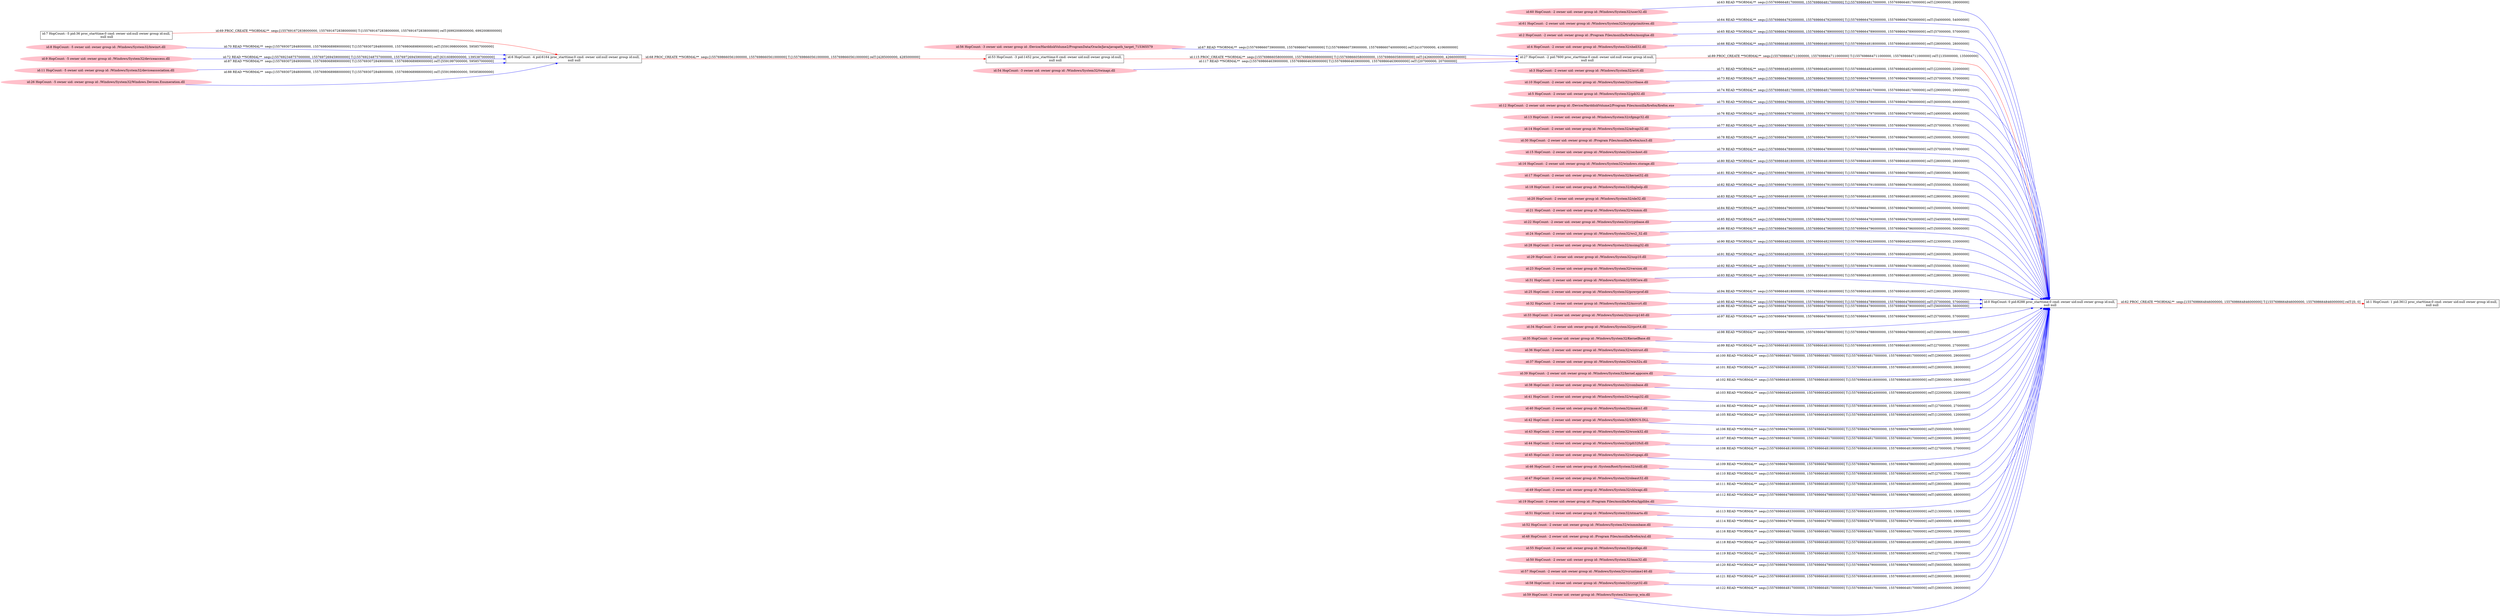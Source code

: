 digraph  {
rankdir=LR
"0"[color=black,label="id:0 HopCount: 0 pid:8288 proc_starttime:0 cmd: owner uid:null owner group id:null,\n null null", shape=box,style=solid];
"1"[color=black,label="id:1 HopCount: 1 pid:3612 proc_starttime:0 cmd: owner uid:null owner group id:null,\n null null", shape=box,style=solid];
"0" -> "1" [id=62,__obj="PROC_CREATE"color=red,label="id:62 PROC_CREATE **NORMAL**  seqs:[1557698664846000000, 1557698664846000000] T:[1557698664846000000, 1557698664846000000] relT:[0, 0]",style=solid];
"60"[color=pink,label="id:60 HopCount: -2 owner uid: owner group id: /Windows/System32/user32.dll ", shape=oval,style=filled];
"60" -> "0" [id=63,__obj="READ"color=blue,label="id:63 READ **NORMAL**  seqs:[1557698664817000000, 1557698664817000000] T:[1557698664817000000, 1557698664817000000] relT:[29000000, 29000000]",style=solid];
"61"[color=pink,label="id:61 HopCount: -2 owner uid: owner group id: /Windows/System32/bcryptprimitives.dll ", shape=oval,style=filled];
"61" -> "0" [id=64,__obj="READ"color=blue,label="id:64 READ **NORMAL**  seqs:[1557698664792000000, 1557698664792000000] T:[1557698664792000000, 1557698664792000000] relT:[54000000, 54000000]",style=solid];
"2"[color=pink,label="id:2 HopCount: -2 owner uid: owner group id: /Program Files/mozilla/firefox/mozglue.dll ", shape=oval,style=filled];
"2" -> "0" [id=65,__obj="READ"color=blue,label="id:65 READ **NORMAL**  seqs:[1557698664789000000, 1557698664789000000] T:[1557698664789000000, 1557698664789000000] relT:[57000000, 57000000]",style=solid];
"4"[color=pink,label="id:4 HopCount: -2 owner uid: owner group id: /Windows/System32/shell32.dll ", shape=oval,style=filled];
"4" -> "0" [id=66,__obj="READ"color=blue,label="id:66 READ **NORMAL**  seqs:[1557698664818000000, 1557698664818000000] T:[1557698664818000000, 1557698664818000000] relT:[28000000, 28000000]",style=solid];
"56"[color=pink,label="id:56 HopCount: -3 owner uid: owner group id: /Device/HarddiskVolume2/ProgramData/Oracle/Java/javapath_target_715365579 ", shape=oval,style=filled];
"27"[color=black,label="id:27 HopCount: -2 pid:7600 proc_starttime:0 cmd: owner uid:null owner group id:null,\n null null", shape=box,style=solid];
"56" -> "27" [id=67,__obj="READ"color=blue,label="id:67 READ **NORMAL**  seqs:[1557698660739000000, 1557698660740000000] T:[1557698660739000000, 1557698660740000000] relT:[4107000000, 4106000000]",style=solid];
"6"[color=black,label="id:6 HopCount: -4 pid:6164 proc_starttime:0 cmd: owner uid:null owner group id:null,\n null null", shape=box,style=solid];
"53"[color=black,label="id:53 HopCount: -3 pid:1452 proc_starttime:0 cmd: owner uid:null owner group id:null,\n null null", shape=box,style=solid];
"6" -> "53" [id=68,__obj="PROC_CREATE"color=red,label="id:68 PROC_CREATE **NORMAL**  seqs:[1557698660561000000, 1557698660561000000] T:[1557698660561000000, 1557698660561000000] relT:[4285000000, 4285000000]",style=solid];
"7"[color=black,label="id:7 HopCount: -5 pid:36 proc_starttime:0 cmd: owner uid:null owner group id:null,\n null null", shape=box,style=solid];
"7" -> "6" [id=69,__obj="PROC_CREATE"color=red,label="id:69 PROC_CREATE **NORMAL**  seqs:[1557691672838000000, 1557691672838000000] T:[1557691672838000000, 1557691672838000000] relT:[6992008000000, 6992008000000]",style=solid];
"8"[color=pink,label="id:8 HopCount: -5 owner uid: owner group id: /Windows/System32/biwinrt.dll ", shape=oval,style=filled];
"8" -> "6" [id=70,__obj="READ"color=blue,label="id:70 READ **NORMAL**  seqs:[1557693072848000000, 1557698068989000000] T:[1557693072848000000, 1557698068989000000] relT:[5591998000000, 595857000000]",style=solid];
"3"[color=pink,label="id:3 HopCount: -2 owner uid: owner group id: /Windows/System32/avrt.dll ", shape=oval,style=filled];
"3" -> "0" [id=71,__obj="READ"color=blue,label="id:71 READ **NORMAL**  seqs:[1557698664824000000, 1557698664824000000] T:[1557698664824000000, 1557698664824000000] relT:[22000000, 22000000]",style=solid];
"9"[color=pink,label="id:9 HopCount: -5 owner uid: owner group id: /Windows/System32/deviceaccess.dll ", shape=oval,style=filled];
"9" -> "6" [id=72,__obj="READ"color=blue,label="id:72 READ **NORMAL**  seqs:[1557692348757000000, 1557697269459000000] T:[1557692348757000000, 1557697269459000000] relT:[6316089000000, 1395387000000]",style=solid];
"10"[color=pink,label="id:10 HopCount: -2 owner uid: owner group id: /Windows/System32/ucrtbase.dll ", shape=oval,style=filled];
"10" -> "0" [id=73,__obj="READ"color=blue,label="id:73 READ **NORMAL**  seqs:[1557698664789000000, 1557698664789000000] T:[1557698664789000000, 1557698664789000000] relT:[57000000, 57000000]",style=solid];
"5"[color=pink,label="id:5 HopCount: -2 owner uid: owner group id: /Windows/System32/gdi32.dll ", shape=oval,style=filled];
"5" -> "0" [id=74,__obj="READ"color=blue,label="id:74 READ **NORMAL**  seqs:[1557698664817000000, 1557698664817000000] T:[1557698664817000000, 1557698664817000000] relT:[29000000, 29000000]",style=solid];
"12"[color=pink,label="id:12 HopCount: -2 owner uid: owner group id: /Device/HarddiskVolume2/Program Files/mozilla/firefox/firefox.exe ", shape=oval,style=filled];
"12" -> "0" [id=75,__obj="READ"color=blue,label="id:75 READ **NORMAL**  seqs:[1557698664786000000, 1557698664786000000] T:[1557698664786000000, 1557698664786000000] relT:[60000000, 60000000]",style=solid];
"13"[color=pink,label="id:13 HopCount: -2 owner uid: owner group id: /Windows/System32/cfgmgr32.dll ", shape=oval,style=filled];
"13" -> "0" [id=76,__obj="READ"color=blue,label="id:76 READ **NORMAL**  seqs:[1557698664797000000, 1557698664797000000] T:[1557698664797000000, 1557698664797000000] relT:[49000000, 49000000]",style=solid];
"14"[color=pink,label="id:14 HopCount: -2 owner uid: owner group id: /Windows/System32/advapi32.dll ", shape=oval,style=filled];
"14" -> "0" [id=77,__obj="READ"color=blue,label="id:77 READ **NORMAL**  seqs:[1557698664789000000, 1557698664789000000] T:[1557698664789000000, 1557698664789000000] relT:[57000000, 57000000]",style=solid];
"30"[color=pink,label="id:30 HopCount: -2 owner uid: owner group id: /Program Files/mozilla/firefox/nss3.dll ", shape=oval,style=filled];
"30" -> "0" [id=78,__obj="READ"color=blue,label="id:78 READ **NORMAL**  seqs:[1557698664796000000, 1557698664796000000] T:[1557698664796000000, 1557698664796000000] relT:[50000000, 50000000]",style=solid];
"15"[color=pink,label="id:15 HopCount: -2 owner uid: owner group id: /Windows/System32/sechost.dll ", shape=oval,style=filled];
"15" -> "0" [id=79,__obj="READ"color=blue,label="id:79 READ **NORMAL**  seqs:[1557698664789000000, 1557698664789000000] T:[1557698664789000000, 1557698664789000000] relT:[57000000, 57000000]",style=solid];
"16"[color=pink,label="id:16 HopCount: -2 owner uid: owner group id: /Windows/System32/windows.storage.dll ", shape=oval,style=filled];
"16" -> "0" [id=80,__obj="READ"color=blue,label="id:80 READ **NORMAL**  seqs:[1557698664818000000, 1557698664818000000] T:[1557698664818000000, 1557698664818000000] relT:[28000000, 28000000]",style=solid];
"17"[color=pink,label="id:17 HopCount: -2 owner uid: owner group id: /Windows/System32/kernel32.dll ", shape=oval,style=filled];
"17" -> "0" [id=81,__obj="READ"color=blue,label="id:81 READ **NORMAL**  seqs:[1557698664788000000, 1557698664788000000] T:[1557698664788000000, 1557698664788000000] relT:[58000000, 58000000]",style=solid];
"18"[color=pink,label="id:18 HopCount: -2 owner uid: owner group id: /Windows/System32/dbghelp.dll ", shape=oval,style=filled];
"18" -> "0" [id=82,__obj="READ"color=blue,label="id:82 READ **NORMAL**  seqs:[1557698664791000000, 1557698664791000000] T:[1557698664791000000, 1557698664791000000] relT:[55000000, 55000000]",style=solid];
"20"[color=pink,label="id:20 HopCount: -2 owner uid: owner group id: /Windows/System32/ole32.dll ", shape=oval,style=filled];
"20" -> "0" [id=83,__obj="READ"color=blue,label="id:83 READ **NORMAL**  seqs:[1557698664818000000, 1557698664818000000] T:[1557698664818000000, 1557698664818000000] relT:[28000000, 28000000]",style=solid];
"21"[color=pink,label="id:21 HopCount: -2 owner uid: owner group id: /Windows/System32/winmm.dll ", shape=oval,style=filled];
"21" -> "0" [id=84,__obj="READ"color=blue,label="id:84 READ **NORMAL**  seqs:[1557698664796000000, 1557698664796000000] T:[1557698664796000000, 1557698664796000000] relT:[50000000, 50000000]",style=solid];
"22"[color=pink,label="id:22 HopCount: -2 owner uid: owner group id: /Windows/System32/cryptbase.dll ", shape=oval,style=filled];
"22" -> "0" [id=85,__obj="READ"color=blue,label="id:85 READ **NORMAL**  seqs:[1557698664792000000, 1557698664792000000] T:[1557698664792000000, 1557698664792000000] relT:[54000000, 54000000]",style=solid];
"24"[color=pink,label="id:24 HopCount: -2 owner uid: owner group id: /Windows/System32/ws2_32.dll ", shape=oval,style=filled];
"24" -> "0" [id=86,__obj="READ"color=blue,label="id:86 READ **NORMAL**  seqs:[1557698664796000000, 1557698664796000000] T:[1557698664796000000, 1557698664796000000] relT:[50000000, 50000000]",style=solid];
"11"[color=pink,label="id:11 HopCount: -5 owner uid: owner group id: /Windows/System32/deviceassociation.dll ", shape=oval,style=filled];
"11" -> "6" [id=87,__obj="READ"color=blue,label="id:87 READ **NORMAL**  seqs:[1557693072849000000, 1557698068989000000] T:[1557693072849000000, 1557698068989000000] relT:[5591997000000, 595857000000]",style=solid];
"26"[color=pink,label="id:26 HopCount: -5 owner uid: owner group id: /Windows/System32/Windows.Devices.Enumeration.dll ", shape=oval,style=filled];
"26" -> "6" [id=88,__obj="READ"color=blue,label="id:88 READ **NORMAL**  seqs:[1557693072848000000, 1557698068988000000] T:[1557693072848000000, 1557698068988000000] relT:[5591998000000, 595858000000]",style=solid];
"27" -> "0" [id=89,__obj="PROC_CREATE"color=red,label="id:89 PROC_CREATE **NORMAL**  seqs:[1557698664711000000, 1557698664711000000] T:[1557698664711000000, 1557698664711000000] relT:[135000000, 135000000]",style=solid];
"28"[color=pink,label="id:28 HopCount: -2 owner uid: owner group id: /Windows/System32/msimg32.dll ", shape=oval,style=filled];
"28" -> "0" [id=90,__obj="READ"color=blue,label="id:90 READ **NORMAL**  seqs:[1557698664823000000, 1557698664823000000] T:[1557698664823000000, 1557698664823000000] relT:[23000000, 23000000]",style=solid];
"29"[color=pink,label="id:29 HopCount: -2 owner uid: owner group id: /Windows/System32/usp10.dll ", shape=oval,style=filled];
"29" -> "0" [id=91,__obj="READ"color=blue,label="id:91 READ **NORMAL**  seqs:[1557698664820000000, 1557698664820000000] T:[1557698664820000000, 1557698664820000000] relT:[26000000, 26000000]",style=solid];
"23"[color=pink,label="id:23 HopCount: -2 owner uid: owner group id: /Windows/System32/version.dll ", shape=oval,style=filled];
"23" -> "0" [id=92,__obj="READ"color=blue,label="id:92 READ **NORMAL**  seqs:[1557698664791000000, 1557698664791000000] T:[1557698664791000000, 1557698664791000000] relT:[55000000, 55000000]",style=solid];
"31"[color=pink,label="id:31 HopCount: -2 owner uid: owner group id: /Windows/System32/SHCore.dll ", shape=oval,style=filled];
"31" -> "0" [id=93,__obj="READ"color=blue,label="id:93 READ **NORMAL**  seqs:[1557698664818000000, 1557698664818000000] T:[1557698664818000000, 1557698664818000000] relT:[28000000, 28000000]",style=solid];
"25"[color=pink,label="id:25 HopCount: -2 owner uid: owner group id: /Windows/System32/powrprof.dll ", shape=oval,style=filled];
"25" -> "0" [id=94,__obj="READ"color=blue,label="id:94 READ **NORMAL**  seqs:[1557698664818000000, 1557698664818000000] T:[1557698664818000000, 1557698664818000000] relT:[28000000, 28000000]",style=solid];
"32"[color=pink,label="id:32 HopCount: -2 owner uid: owner group id: /Windows/System32/msvcrt.dll ", shape=oval,style=filled];
"32" -> "0" [id=95,__obj="READ"color=blue,label="id:95 READ **NORMAL**  seqs:[1557698664789000000, 1557698664789000000] T:[1557698664789000000, 1557698664789000000] relT:[57000000, 57000000]",style=solid];
"33"[color=pink,label="id:33 HopCount: -2 owner uid: owner group id: /Windows/System32/msvcp140.dll ", shape=oval,style=filled];
"33" -> "0" [id=96,__obj="READ"color=blue,label="id:96 READ **NORMAL**  seqs:[1557698664790000000, 1557698664790000000] T:[1557698664790000000, 1557698664790000000] relT:[56000000, 56000000]",style=solid];
"34"[color=pink,label="id:34 HopCount: -2 owner uid: owner group id: /Windows/System32/rpcrt4.dll ", shape=oval,style=filled];
"34" -> "0" [id=97,__obj="READ"color=blue,label="id:97 READ **NORMAL**  seqs:[1557698664789000000, 1557698664789000000] T:[1557698664789000000, 1557698664789000000] relT:[57000000, 57000000]",style=solid];
"35"[color=pink,label="id:35 HopCount: -2 owner uid: owner group id: /Windows/System32/KernelBase.dll ", shape=oval,style=filled];
"35" -> "0" [id=98,__obj="READ"color=blue,label="id:98 READ **NORMAL**  seqs:[1557698664788000000, 1557698664788000000] T:[1557698664788000000, 1557698664788000000] relT:[58000000, 58000000]",style=solid];
"36"[color=pink,label="id:36 HopCount: -2 owner uid: owner group id: /Windows/System32/wintrust.dll ", shape=oval,style=filled];
"36" -> "0" [id=99,__obj="READ"color=blue,label="id:99 READ **NORMAL**  seqs:[1557698664819000000, 1557698664819000000] T:[1557698664819000000, 1557698664819000000] relT:[27000000, 27000000]",style=solid];
"37"[color=pink,label="id:37 HopCount: -2 owner uid: owner group id: /Windows/System32/win32u.dll ", shape=oval,style=filled];
"37" -> "0" [id=100,__obj="READ"color=blue,label="id:100 READ **NORMAL**  seqs:[1557698664817000000, 1557698664817000000] T:[1557698664817000000, 1557698664817000000] relT:[29000000, 29000000]",style=solid];
"39"[color=pink,label="id:39 HopCount: -2 owner uid: owner group id: /Windows/System32/kernel.appcore.dll ", shape=oval,style=filled];
"39" -> "0" [id=101,__obj="READ"color=blue,label="id:101 READ **NORMAL**  seqs:[1557698664818000000, 1557698664818000000] T:[1557698664818000000, 1557698664818000000] relT:[28000000, 28000000]",style=solid];
"38"[color=pink,label="id:38 HopCount: -2 owner uid: owner group id: /Windows/System32/combase.dll ", shape=oval,style=filled];
"38" -> "0" [id=102,__obj="READ"color=blue,label="id:102 READ **NORMAL**  seqs:[1557698664818000000, 1557698664818000000] T:[1557698664818000000, 1557698664818000000] relT:[28000000, 28000000]",style=solid];
"41"[color=pink,label="id:41 HopCount: -2 owner uid: owner group id: /Windows/System32/wtsapi32.dll ", shape=oval,style=filled];
"41" -> "0" [id=103,__obj="READ"color=blue,label="id:103 READ **NORMAL**  seqs:[1557698664824000000, 1557698664824000000] T:[1557698664824000000, 1557698664824000000] relT:[22000000, 22000000]",style=solid];
"40"[color=pink,label="id:40 HopCount: -2 owner uid: owner group id: /Windows/System32/msasn1.dll ", shape=oval,style=filled];
"40" -> "0" [id=104,__obj="READ"color=blue,label="id:104 READ **NORMAL**  seqs:[1557698664819000000, 1557698664819000000] T:[1557698664819000000, 1557698664819000000] relT:[27000000, 27000000]",style=solid];
"42"[color=pink,label="id:42 HopCount: -2 owner uid: owner group id: /Windows/System32/KBDUS.DLL ", shape=oval,style=filled];
"42" -> "0" [id=105,__obj="READ"color=blue,label="id:105 READ **NORMAL**  seqs:[1557698664834000000, 1557698664834000000] T:[1557698664834000000, 1557698664834000000] relT:[12000000, 12000000]",style=solid];
"43"[color=pink,label="id:43 HopCount: -2 owner uid: owner group id: /Windows/System32/wsock32.dll ", shape=oval,style=filled];
"43" -> "0" [id=106,__obj="READ"color=blue,label="id:106 READ **NORMAL**  seqs:[1557698664796000000, 1557698664796000000] T:[1557698664796000000, 1557698664796000000] relT:[50000000, 50000000]",style=solid];
"44"[color=pink,label="id:44 HopCount: -2 owner uid: owner group id: /Windows/System32/gdi32full.dll ", shape=oval,style=filled];
"44" -> "0" [id=107,__obj="READ"color=blue,label="id:107 READ **NORMAL**  seqs:[1557698664817000000, 1557698664817000000] T:[1557698664817000000, 1557698664817000000] relT:[29000000, 29000000]",style=solid];
"45"[color=pink,label="id:45 HopCount: -2 owner uid: owner group id: /Windows/System32/setupapi.dll ", shape=oval,style=filled];
"45" -> "0" [id=108,__obj="READ"color=blue,label="id:108 READ **NORMAL**  seqs:[1557698664819000000, 1557698664819000000] T:[1557698664819000000, 1557698664819000000] relT:[27000000, 27000000]",style=solid];
"46"[color=pink,label="id:46 HopCount: -2 owner uid: owner group id: /SystemRoot/System32/ntdll.dll ", shape=oval,style=filled];
"46" -> "0" [id=109,__obj="READ"color=blue,label="id:109 READ **NORMAL**  seqs:[1557698664786000000, 1557698664786000000] T:[1557698664786000000, 1557698664786000000] relT:[60000000, 60000000]",style=solid];
"47"[color=pink,label="id:47 HopCount: -2 owner uid: owner group id: /Windows/System32/oleaut32.dll ", shape=oval,style=filled];
"47" -> "0" [id=110,__obj="READ"color=blue,label="id:110 READ **NORMAL**  seqs:[1557698664819000000, 1557698664819000000] T:[1557698664819000000, 1557698664819000000] relT:[27000000, 27000000]",style=solid];
"49"[color=pink,label="id:49 HopCount: -2 owner uid: owner group id: /Windows/System32/shlwapi.dll ", shape=oval,style=filled];
"49" -> "0" [id=111,__obj="READ"color=blue,label="id:111 READ **NORMAL**  seqs:[1557698664818000000, 1557698664818000000] T:[1557698664818000000, 1557698664818000000] relT:[28000000, 28000000]",style=solid];
"19"[color=pink,label="id:19 HopCount: -2 owner uid: owner group id: /Program Files/mozilla/firefox/lgpllibs.dll ", shape=oval,style=filled];
"19" -> "0" [id=112,__obj="READ"color=blue,label="id:112 READ **NORMAL**  seqs:[1557698664798000000, 1557698664798000000] T:[1557698664798000000, 1557698664798000000] relT:[48000000, 48000000]",style=solid];
"51"[color=pink,label="id:51 HopCount: -2 owner uid: owner group id: /Windows/System32/ntmarta.dll ", shape=oval,style=filled];
"51" -> "0" [id=113,__obj="READ"color=blue,label="id:113 READ **NORMAL**  seqs:[1557698664833000000, 1557698664833000000] T:[1557698664833000000, 1557698664833000000] relT:[13000000, 13000000]",style=solid];
"52"[color=pink,label="id:52 HopCount: -2 owner uid: owner group id: /Windows/System32/winmmbase.dll ", shape=oval,style=filled];
"52" -> "0" [id=114,__obj="READ"color=blue,label="id:114 READ **NORMAL**  seqs:[1557698664797000000, 1557698664797000000] T:[1557698664797000000, 1557698664797000000] relT:[49000000, 49000000]",style=solid];
"53" -> "27" [id=115,__obj="PROC_CREATE"color=red,label="id:115 PROC_CREATE **NORMAL**  seqs:[1557698660580000000, 1557698660580000000] T:[1557698660580000000, 1557698660580000000] relT:[4266000000, 4266000000]",style=solid];
"48"[color=pink,label="id:48 HopCount: -2 owner uid: owner group id: /Program Files/mozilla/firefox/xul.dll ", shape=oval,style=filled];
"48" -> "0" [id=116,__obj="READ"color=blue,label="id:116 READ **NORMAL**  seqs:[1557698664817000000, 1557698664817000000] T:[1557698664817000000, 1557698664817000000] relT:[29000000, 29000000]",style=solid];
"54"[color=pink,label="id:54 HopCount: -3 owner uid: owner group id: /Windows/System32/twinapi.dll ", shape=oval,style=filled];
"54" -> "27" [id=117,__obj="READ"color=blue,label="id:117 READ **NORMAL**  seqs:[1557698664639000000, 1557698664639000000] T:[1557698664639000000, 1557698664639000000] relT:[207000000, 207000000]",style=solid];
"55"[color=pink,label="id:55 HopCount: -2 owner uid: owner group id: /Windows/System32/profapi.dll ", shape=oval,style=filled];
"55" -> "0" [id=118,__obj="READ"color=blue,label="id:118 READ **NORMAL**  seqs:[1557698664818000000, 1557698664818000000] T:[1557698664818000000, 1557698664818000000] relT:[28000000, 28000000]",style=solid];
"50"[color=pink,label="id:50 HopCount: -2 owner uid: owner group id: /Windows/System32/imm32.dll ", shape=oval,style=filled];
"50" -> "0" [id=119,__obj="READ"color=blue,label="id:119 READ **NORMAL**  seqs:[1557698664819000000, 1557698664819000000] T:[1557698664819000000, 1557698664819000000] relT:[27000000, 27000000]",style=solid];
"57"[color=pink,label="id:57 HopCount: -2 owner uid: owner group id: /Windows/System32/vcruntime140.dll ", shape=oval,style=filled];
"57" -> "0" [id=120,__obj="READ"color=blue,label="id:120 READ **NORMAL**  seqs:[1557698664790000000, 1557698664790000000] T:[1557698664790000000, 1557698664790000000] relT:[56000000, 56000000]",style=solid];
"58"[color=pink,label="id:58 HopCount: -2 owner uid: owner group id: /Windows/System32/crypt32.dll ", shape=oval,style=filled];
"58" -> "0" [id=121,__obj="READ"color=blue,label="id:121 READ **NORMAL**  seqs:[1557698664818000000, 1557698664818000000] T:[1557698664818000000, 1557698664818000000] relT:[28000000, 28000000]",style=solid];
"59"[color=pink,label="id:59 HopCount: -2 owner uid: owner group id: /Windows/System32/msvcp_win.dll ", shape=oval,style=filled];
"59" -> "0" [id=122,__obj="READ"color=blue,label="id:122 READ **NORMAL**  seqs:[1557698664817000000, 1557698664817000000] T:[1557698664817000000, 1557698664817000000] relT:[29000000, 29000000]",style=solid];
}